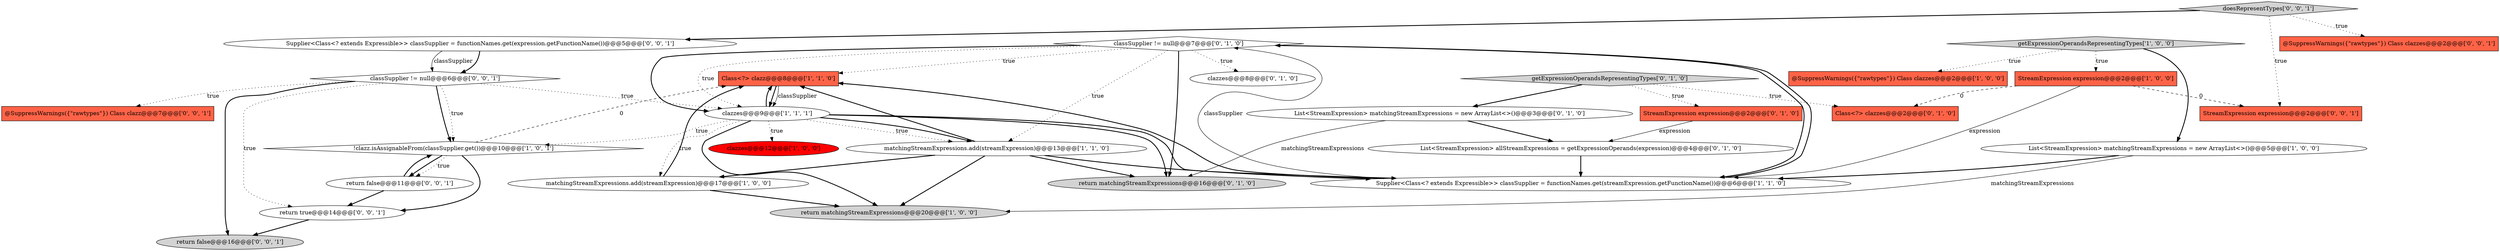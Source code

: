 digraph {
14 [style = filled, label = "clazzes@@@8@@@['0', '1', '0']", fillcolor = white, shape = ellipse image = "AAA0AAABBB2BBB"];
23 [style = filled, label = "doesRepresentTypes['0', '0', '1']", fillcolor = lightgray, shape = diamond image = "AAA0AAABBB3BBB"];
28 [style = filled, label = "return false@@@11@@@['0', '0', '1']", fillcolor = white, shape = ellipse image = "AAA0AAABBB3BBB"];
20 [style = filled, label = "@SuppressWarnings({\"rawtypes\"}) Class clazzes@@@2@@@['0', '0', '1']", fillcolor = tomato, shape = box image = "AAA0AAABBB3BBB"];
13 [style = filled, label = "getExpressionOperandsRepresentingTypes['0', '1', '0']", fillcolor = lightgray, shape = diamond image = "AAA0AAABBB2BBB"];
1 [style = filled, label = "return matchingStreamExpressions@@@20@@@['1', '0', '0']", fillcolor = lightgray, shape = ellipse image = "AAA0AAABBB1BBB"];
4 [style = filled, label = "matchingStreamExpressions.add(streamExpression)@@@17@@@['1', '0', '0']", fillcolor = white, shape = ellipse image = "AAA0AAABBB1BBB"];
11 [style = filled, label = "getExpressionOperandsRepresentingTypes['1', '0', '0']", fillcolor = lightgray, shape = diamond image = "AAA0AAABBB1BBB"];
25 [style = filled, label = "classSupplier != null@@@6@@@['0', '0', '1']", fillcolor = white, shape = diamond image = "AAA0AAABBB3BBB"];
0 [style = filled, label = "Class<?> clazz@@@8@@@['1', '1', '0']", fillcolor = tomato, shape = box image = "AAA1AAABBB1BBB"];
17 [style = filled, label = "StreamExpression expression@@@2@@@['0', '1', '0']", fillcolor = tomato, shape = box image = "AAA0AAABBB2BBB"];
6 [style = filled, label = "@SuppressWarnings({\"rawtypes\"}) Class clazzes@@@2@@@['1', '0', '0']", fillcolor = tomato, shape = box image = "AAA0AAABBB1BBB"];
27 [style = filled, label = "return false@@@16@@@['0', '0', '1']", fillcolor = lightgray, shape = ellipse image = "AAA0AAABBB3BBB"];
3 [style = filled, label = "clazzes@@@12@@@['1', '0', '0']", fillcolor = red, shape = ellipse image = "AAA1AAABBB1BBB"];
12 [style = filled, label = "List<StreamExpression> matchingStreamExpressions = new ArrayList<>()@@@3@@@['0', '1', '0']", fillcolor = white, shape = ellipse image = "AAA0AAABBB2BBB"];
21 [style = filled, label = "@SuppressWarnings({\"rawtypes\"}) Class clazz@@@7@@@['0', '0', '1']", fillcolor = tomato, shape = box image = "AAA0AAABBB3BBB"];
8 [style = filled, label = "StreamExpression expression@@@2@@@['1', '0', '0']", fillcolor = tomato, shape = box image = "AAA1AAABBB1BBB"];
26 [style = filled, label = "Supplier<Class<? extends Expressible>> classSupplier = functionNames.get(expression.getFunctionName())@@@5@@@['0', '0', '1']", fillcolor = white, shape = ellipse image = "AAA0AAABBB3BBB"];
24 [style = filled, label = "StreamExpression expression@@@2@@@['0', '0', '1']", fillcolor = tomato, shape = box image = "AAA0AAABBB3BBB"];
10 [style = filled, label = "matchingStreamExpressions.add(streamExpression)@@@13@@@['1', '1', '0']", fillcolor = white, shape = ellipse image = "AAA0AAABBB1BBB"];
7 [style = filled, label = "clazzes@@@9@@@['1', '1', '1']", fillcolor = white, shape = ellipse image = "AAA0AAABBB1BBB"];
5 [style = filled, label = "Supplier<Class<? extends Expressible>> classSupplier = functionNames.get(streamExpression.getFunctionName())@@@6@@@['1', '1', '0']", fillcolor = white, shape = ellipse image = "AAA0AAABBB1BBB"];
15 [style = filled, label = "List<StreamExpression> allStreamExpressions = getExpressionOperands(expression)@@@4@@@['0', '1', '0']", fillcolor = white, shape = ellipse image = "AAA0AAABBB2BBB"];
2 [style = filled, label = "List<StreamExpression> matchingStreamExpressions = new ArrayList<>()@@@5@@@['1', '0', '0']", fillcolor = white, shape = ellipse image = "AAA0AAABBB1BBB"];
18 [style = filled, label = "Class<?> clazzes@@@2@@@['0', '1', '0']", fillcolor = tomato, shape = box image = "AAA1AAABBB2BBB"];
9 [style = filled, label = "!clazz.isAssignableFrom(classSupplier.get())@@@10@@@['1', '0', '1']", fillcolor = white, shape = diamond image = "AAA0AAABBB1BBB"];
22 [style = filled, label = "return true@@@14@@@['0', '0', '1']", fillcolor = white, shape = ellipse image = "AAA0AAABBB3BBB"];
16 [style = filled, label = "classSupplier != null@@@7@@@['0', '1', '0']", fillcolor = white, shape = diamond image = "AAA0AAABBB2BBB"];
19 [style = filled, label = "return matchingStreamExpressions@@@16@@@['0', '1', '0']", fillcolor = lightgray, shape = ellipse image = "AAA0AAABBB2BBB"];
9->22 [style = bold, label=""];
13->17 [style = dotted, label="true"];
13->18 [style = dotted, label="true"];
7->1 [style = bold, label=""];
7->10 [style = dotted, label="true"];
7->10 [style = bold, label=""];
10->19 [style = bold, label=""];
26->25 [style = bold, label=""];
25->9 [style = bold, label=""];
12->15 [style = bold, label=""];
16->7 [style = bold, label=""];
23->26 [style = bold, label=""];
2->1 [style = solid, label="matchingStreamExpressions"];
28->9 [style = bold, label=""];
7->0 [style = bold, label=""];
7->9 [style = dotted, label="true"];
8->24 [style = dashed, label="0"];
16->19 [style = bold, label=""];
12->19 [style = solid, label="matchingStreamExpressions"];
16->10 [style = dotted, label="true"];
11->2 [style = bold, label=""];
25->7 [style = dotted, label="true"];
15->5 [style = bold, label=""];
4->0 [style = bold, label=""];
0->7 [style = bold, label=""];
5->16 [style = bold, label=""];
0->7 [style = solid, label="classSupplier"];
25->27 [style = bold, label=""];
9->28 [style = bold, label=""];
16->7 [style = dotted, label="true"];
9->28 [style = dotted, label="true"];
23->20 [style = dotted, label="true"];
7->5 [style = bold, label=""];
13->12 [style = bold, label=""];
25->9 [style = dotted, label="true"];
8->5 [style = solid, label="expression"];
10->5 [style = bold, label=""];
16->0 [style = dotted, label="true"];
5->0 [style = bold, label=""];
22->27 [style = bold, label=""];
7->3 [style = dotted, label="true"];
11->6 [style = dotted, label="true"];
26->25 [style = solid, label="classSupplier"];
10->0 [style = bold, label=""];
7->4 [style = dotted, label="true"];
16->14 [style = dotted, label="true"];
9->0 [style = dashed, label="0"];
17->15 [style = solid, label="expression"];
10->4 [style = bold, label=""];
16->5 [style = bold, label=""];
25->22 [style = dotted, label="true"];
8->18 [style = dashed, label="0"];
11->8 [style = dotted, label="true"];
4->1 [style = bold, label=""];
10->1 [style = bold, label=""];
7->19 [style = bold, label=""];
23->24 [style = dotted, label="true"];
5->16 [style = solid, label="classSupplier"];
28->22 [style = bold, label=""];
25->21 [style = dotted, label="true"];
2->5 [style = bold, label=""];
}
